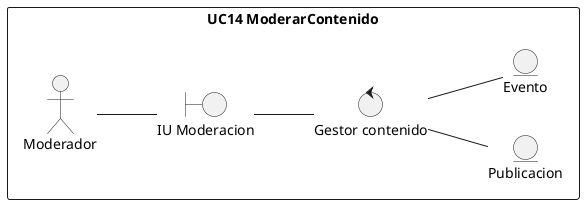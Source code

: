 @startuml r11
/'
    Crear el diagrama de clases de análisis y de colaboración de los casos de uso prioritarios del proyecto.

    Para conseguir el diagrama de clases seguir los siguientes pasos:

    1. Identificar las clases Entidad (Modelo)
    2. Identificar las clases Interfaz (Vista)
    3. Identificar las clases Control (Controlador)
    4. Identificar las relaciones entre estas clases
    
    Este diagrama debe ser específico de un caso de uso y las clases deben ser representadas con sus estereotipos.
    
    Para conseguir el diagrama de colaboración, identifique las relaciones (enlaces) entre los objetos y los requerimientos (mensajes) sobre cada objeto involucrado en la descripción del caso de uso.
'/
left to right direction

rectangle "UC14 ModerarContenido"{
    actor Moderador 
    entity Publicacion as e1
    entity Evento as e2
    boundary "IU Moderacion" as i1
    control "Gestor contenido" as c1
}
Moderador -- i1
i1 -- c1
c1 -- e1
c1 -- e2

@enduml